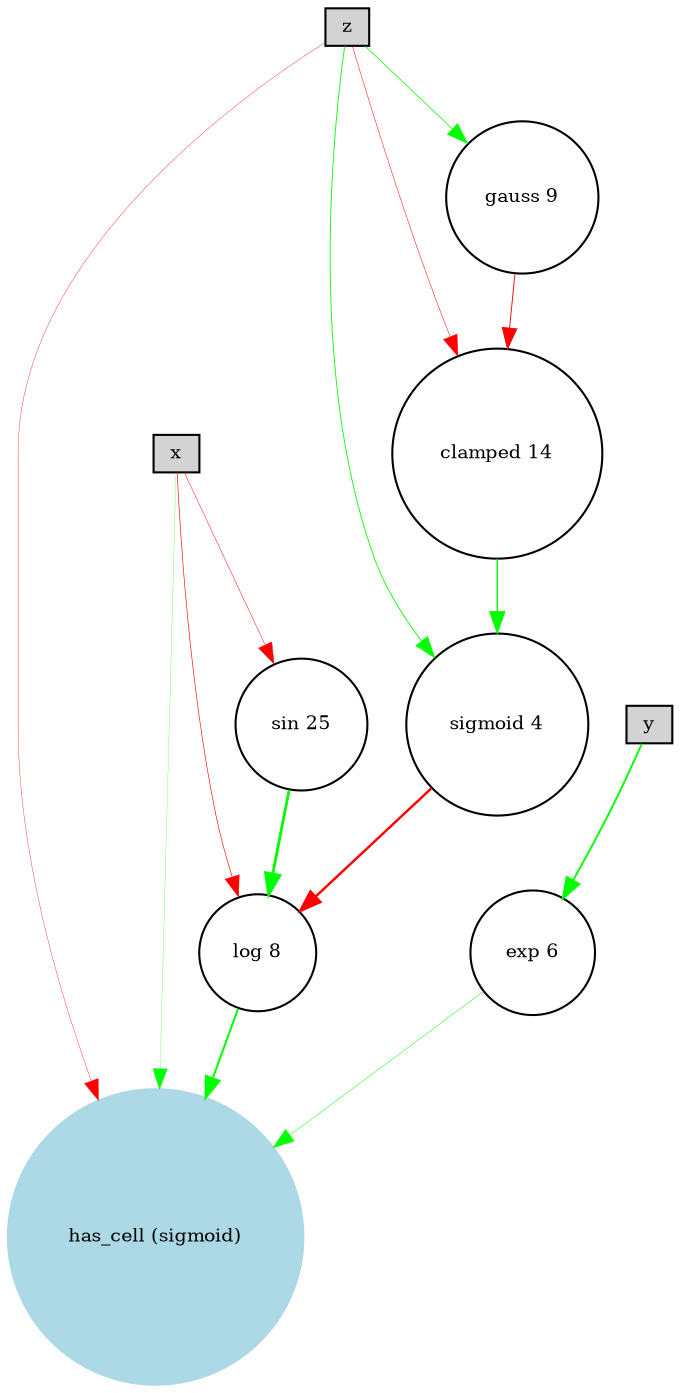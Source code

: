 digraph {
	node [fontsize=9 height=0.2 shape=circle width=0.2]
		x [shape=box style=filled]
		y [shape=box style=filled]
		z [shape=box style=filled]
		"has_cell (sigmoid)" [color=lightblue style=filled]
			"sigmoid 4" -> "log 8" [color=red penwidth=1.1630276384 style=solid]
			y -> "exp 6" [color=green penwidth=0.910088970276 style=solid]
			x -> "has_cell (sigmoid)" [color=green penwidth=0.128439457782 style=solid]
			z -> "clamped 14" [color=red penwidth=0.237830861507 style=solid]
			z -> "gauss 9" [color=green penwidth=0.354639179461 style=solid]
			"sin 25" -> "log 8" [color=green penwidth=1.35030762397 style=solid]
			"exp 6" -> "has_cell (sigmoid)" [color=green penwidth=0.227844485448 style=solid]
			"clamped 14" -> "sigmoid 4" [color=green penwidth=0.679718408671 style=solid]
			"gauss 9" -> "clamped 14" [color=red penwidth=0.444213501838 style=solid]
			x -> "sin 25" [color=red penwidth=0.225244827585 style=solid]
			x -> "log 8" [color=red penwidth=0.300900329667 style=solid]
			"log 8" -> "has_cell (sigmoid)" [color=green penwidth=0.966687774537 style=solid]
			z -> "has_cell (sigmoid)" [color=red penwidth=0.173677186407 style=solid]
			z -> "sigmoid 4" [color=green penwidth=0.414910541854 style=solid]
}